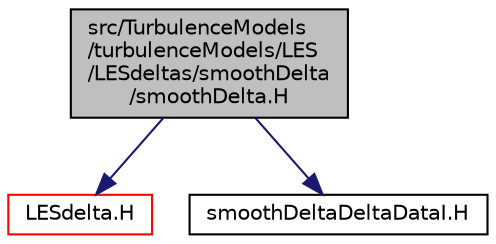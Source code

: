 digraph "src/TurbulenceModels/turbulenceModels/LES/LESdeltas/smoothDelta/smoothDelta.H"
{
  bgcolor="transparent";
  edge [fontname="Helvetica",fontsize="10",labelfontname="Helvetica",labelfontsize="10"];
  node [fontname="Helvetica",fontsize="10",shape=record];
  Node1 [label="src/TurbulenceModels\l/turbulenceModels/LES\l/LESdeltas/smoothDelta\l/smoothDelta.H",height=0.2,width=0.4,color="black", fillcolor="grey75", style="filled", fontcolor="black"];
  Node1 -> Node2 [color="midnightblue",fontsize="10",style="solid",fontname="Helvetica"];
  Node2 [label="LESdelta.H",height=0.2,width=0.4,color="red",URL="$a10887.html"];
  Node1 -> Node3 [color="midnightblue",fontsize="10",style="solid",fontname="Helvetica"];
  Node3 [label="smoothDeltaDeltaDataI.H",height=0.2,width=0.4,color="black",URL="$a10894.html"];
}
